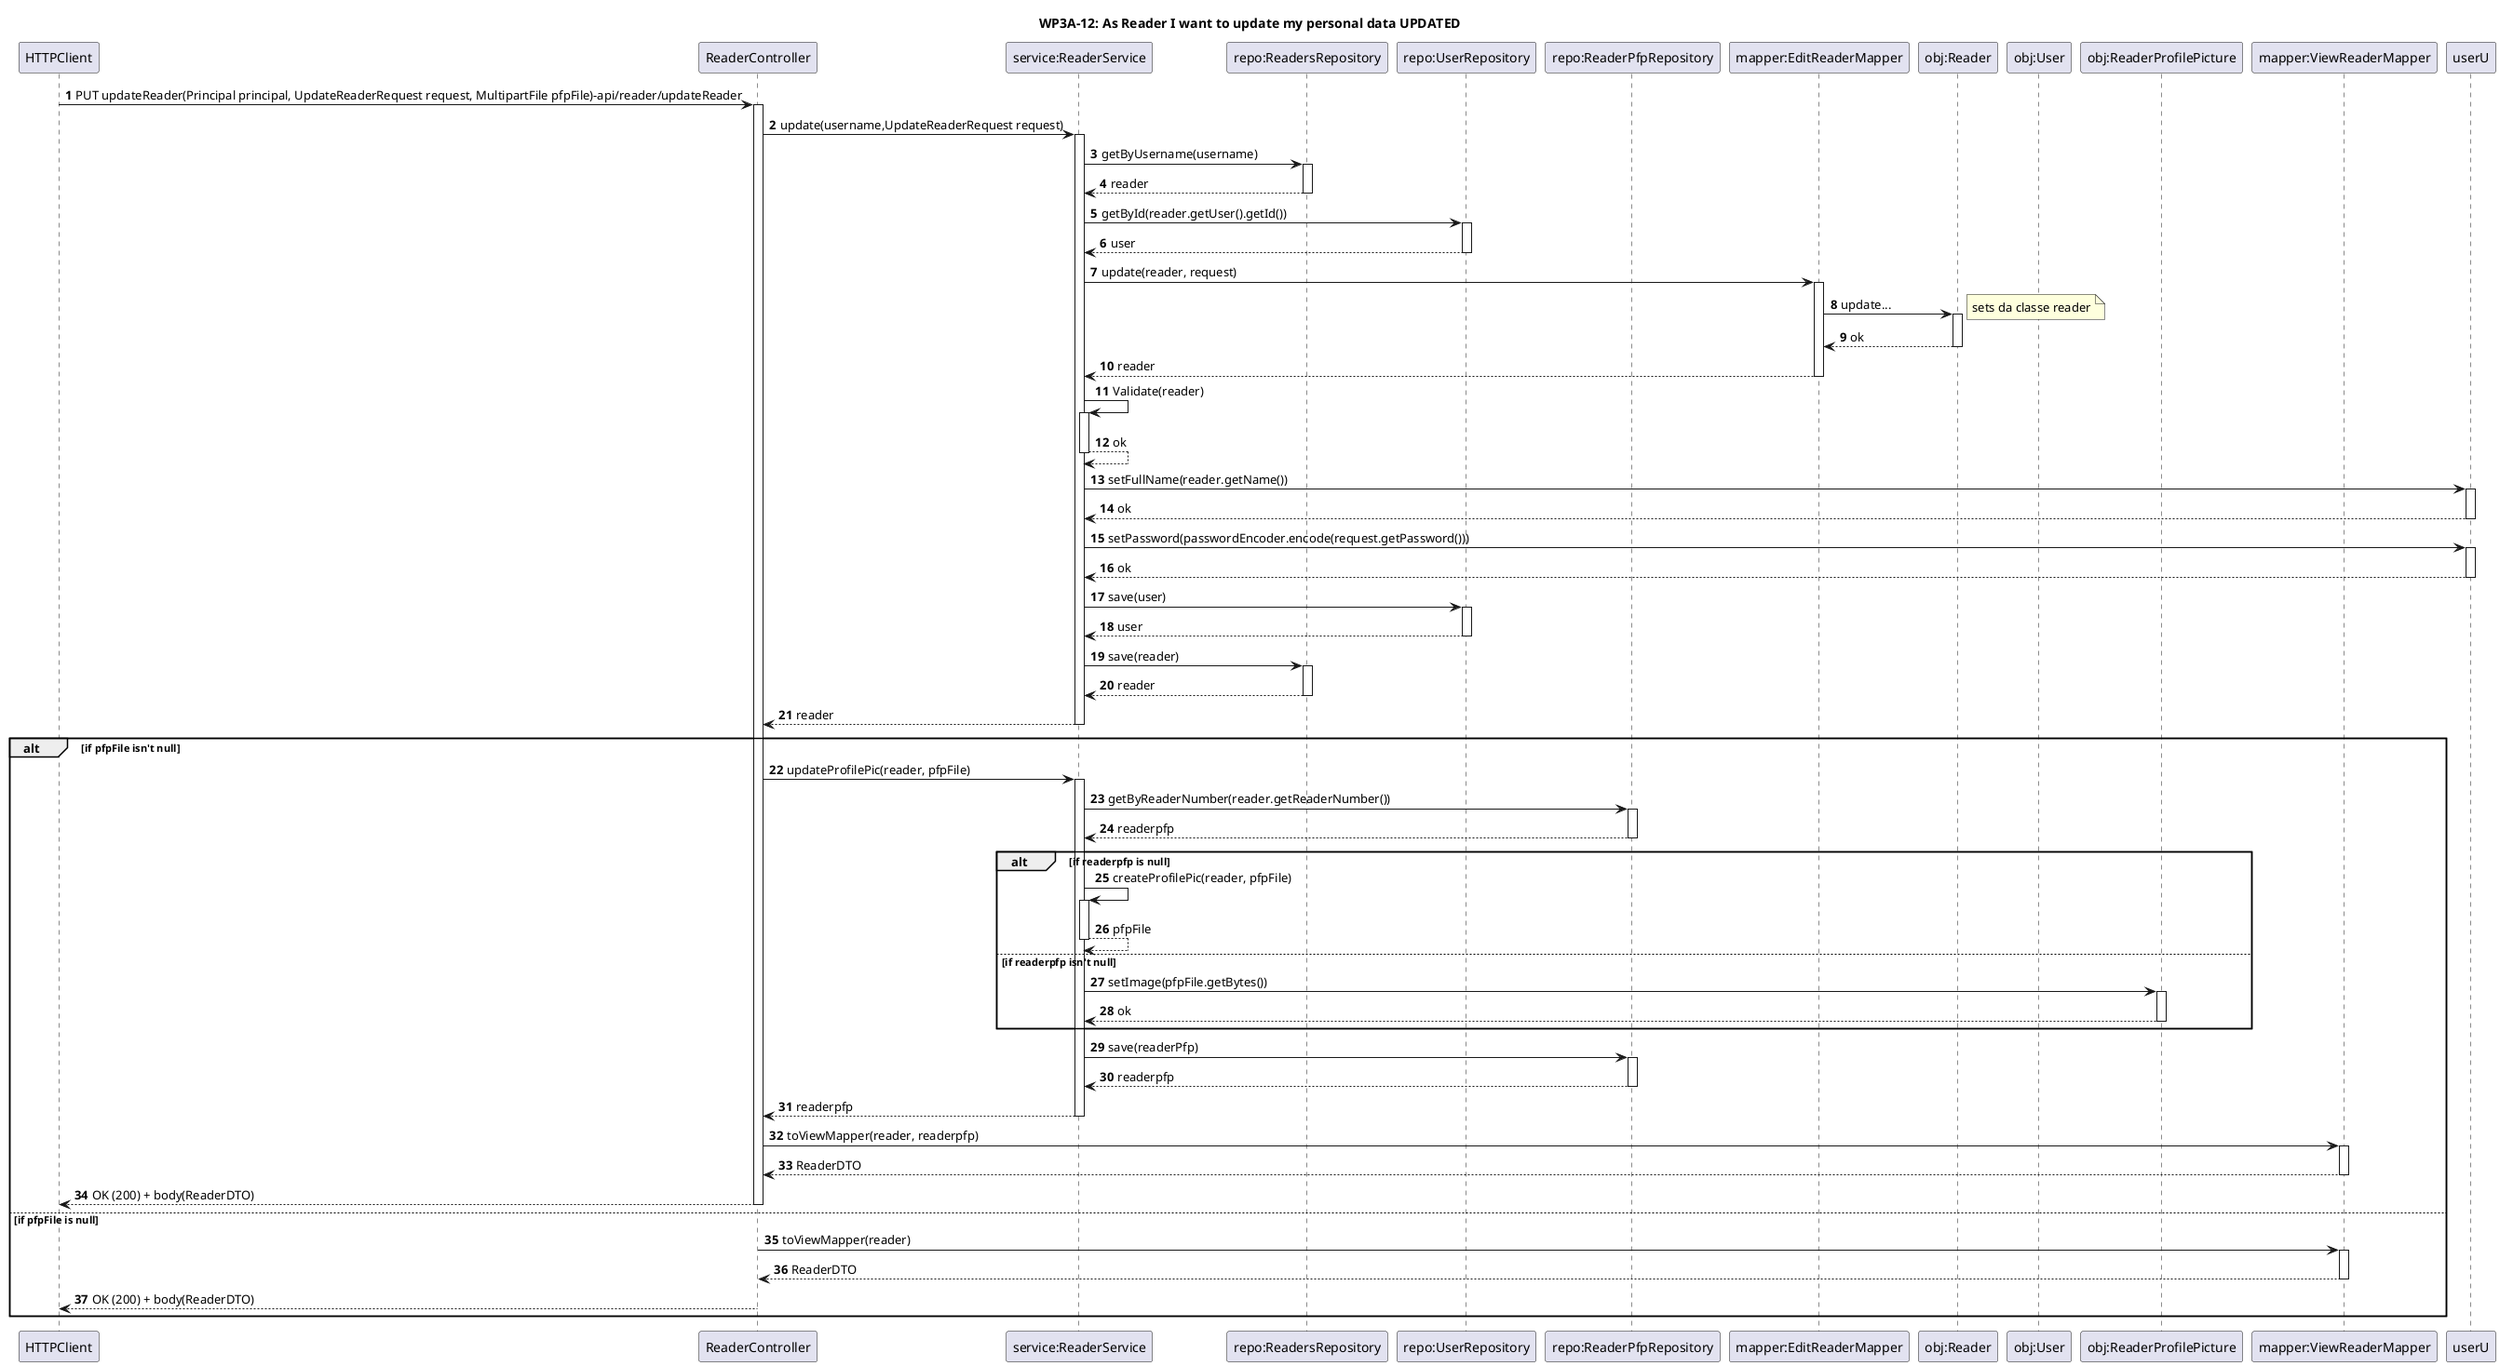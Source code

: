 @startuml
'https://plantuml.com/sequence-diagram
title WP3A-12: As Reader I want to update my personal data UPDATED

autonumber
autoactivate on

participant "HTTPClient" as http
participant "ReaderController" as controller
participant "service:ReaderService" as service
participant "repo:ReadersRepository" as repo
participant "repo:UserRepository" as repoU
participant "repo:ReaderPfpRepository" as readerPfpRepo
participant "mapper:EditReaderMapper" as mapper
participant "obj:Reader" as obj
participant "obj:User" as objU
participant "obj:ReaderProfilePicture" as readerpfp
participant "mapper:ViewReaderMapper" as vmapper



http -> controller: PUT updateReader(Principal principal, UpdateReaderRequest request, MultipartFile pfpFile)-api/reader/updateReader

controller -> service:update(username,UpdateReaderRequest request)

service -> repo: getByUsername(username)
repo --> service: reader

service -> repoU: getById(reader.getUser().getId())
repoU --> service: user

service->mapper: update(reader, request)
mapper->obj: update...
note right
sets da classe reader
end note
obj --> mapper: ok
mapper -->service: reader
service -> service:Validate(reader)
service --> service:ok

service->userU: setFullName(reader.getName())
userU --> service: ok

service->userU: setPassword(passwordEncoder.encode(request.getPassword()))
userU --> service: ok

service -> repoU: save(user)
repoU --> service: user

service -> repo: save(reader)
repo --> service: reader
service --> controller: reader

alt if pfpFile isn't null

    controller -> service: updateProfilePic(reader, pfpFile)
    service -> readerPfpRepo: getByReaderNumber(reader.getReaderNumber())
    readerPfpRepo --> service: readerpfp

    alt if readerpfp is null
        service->service: createProfilePic(reader, pfpFile)
        service --> service: pfpFile
    else if readerpfp isn't null
        service -> readerpfp: setImage(pfpFile.getBytes())
        readerpfp --> service: ok
    end


    service -> readerPfpRepo: save(readerPfp)
    readerPfpRepo --> service: readerpfp
    service --> controller: readerpfp

    controller -> vmapper: toViewMapper(reader, readerpfp)
    vmapper --> controller: ReaderDTO
    controller --> http: OK (200) + body(ReaderDTO)

else if pfpFile is null

    controller -> vmapper: toViewMapper(reader)
    vmapper --> controller: ReaderDTO
    controller --> http: OK (200) + body(ReaderDTO)

end






@enduml
